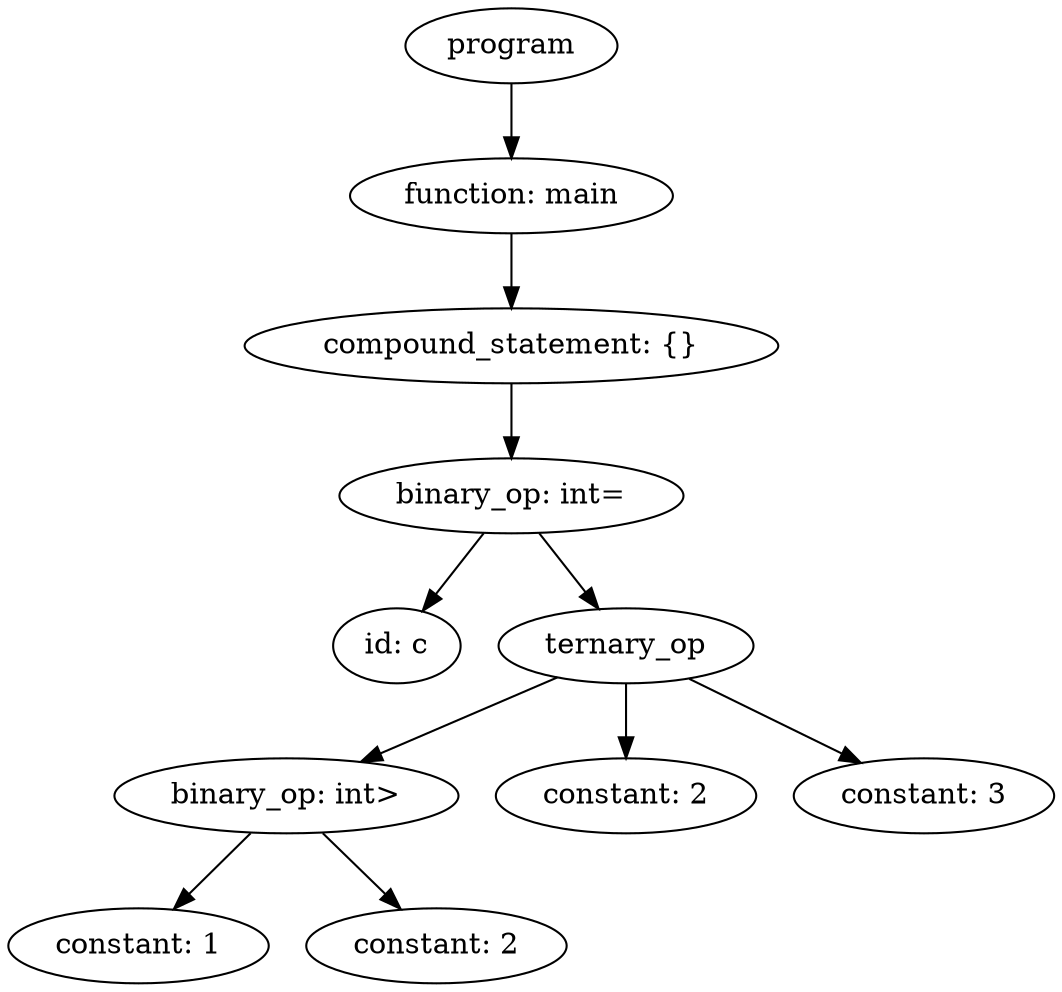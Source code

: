 strict digraph "" {
	graph [bb="0,0,502,468"];
	node [label="\N"];
	16	[height=0.5,
		label=program,
		pos="241.5,450",
		width=1.4082];
	15	[height=0.5,
		label="function: main",
		pos="241.5,378",
		width=2.1528];
	16 -> 15	[pos="e,241.5,396.1 241.5,431.7 241.5,423.98 241.5,414.71 241.5,406.11"];
	14	[height=0.5,
		label="compound_statement: {}",
		pos="241.5,306",
		width=3.5566];
	15 -> 14	[pos="e,241.5,324.1 241.5,359.7 241.5,351.98 241.5,342.71 241.5,334.11"];
	13	[height=0.5,
		label="binary_op: int=",
		pos="241.5,234",
		width=2.2929];
	14 -> 13	[pos="e,241.5,252.1 241.5,287.7 241.5,279.98 241.5,270.71 241.5,262.11"];
	6	[height=0.5,
		label="id: c",
		pos="186.5,162",
		width=0.84854];
	13 -> 6	[pos="e,198.94,178.83 228.19,216.05 221.3,207.29 212.78,196.45 205.24,186.86"];
	12	[height=0.5,
		label=ternary_op,
		pos="296.5,162",
		width=1.6971];
	13 -> 12	[pos="e,283.31,179.79 254.81,216.05 261.5,207.54 269.73,197.07 277.11,187.68"];
	9	[height=0.5,
		label="binary_op: int>",
		pos="133.5,90",
		width=2.2929];
	12 -> 9	[pos="e,169.26,106.36 263.51,146.83 239.05,136.33 205.41,121.88 178.48,110.32"];
	10	[height=0.5,
		label="constant: 2",
		pos="296.5,90",
		width=1.7361];
	12 -> 10	[pos="e,296.5,108.1 296.5,143.7 296.5,135.98 296.5,126.71 296.5,118.11"];
	11	[height=0.5,
		label="constant: 3",
		pos="439.5,90",
		width=1.7361];
	12 -> 11	[pos="e,409.22,105.82 326.83,146.15 348.16,135.71 376.9,121.64 400.02,110.33"];
	7	[height=0.5,
		label="constant: 1",
		pos="62.5,18",
		width=1.7361];
	9 -> 7	[pos="e,79.529,35.789 116.31,72.055 107.42,63.285 96.409,52.432 86.672,42.831"];
	8	[height=0.5,
		label="constant: 2",
		pos="205.5,18",
		width=1.7361];
	9 -> 8	[pos="e,188.23,35.789 150.93,72.055 159.95,63.285 171.11,52.432 180.99,42.831"];
}
